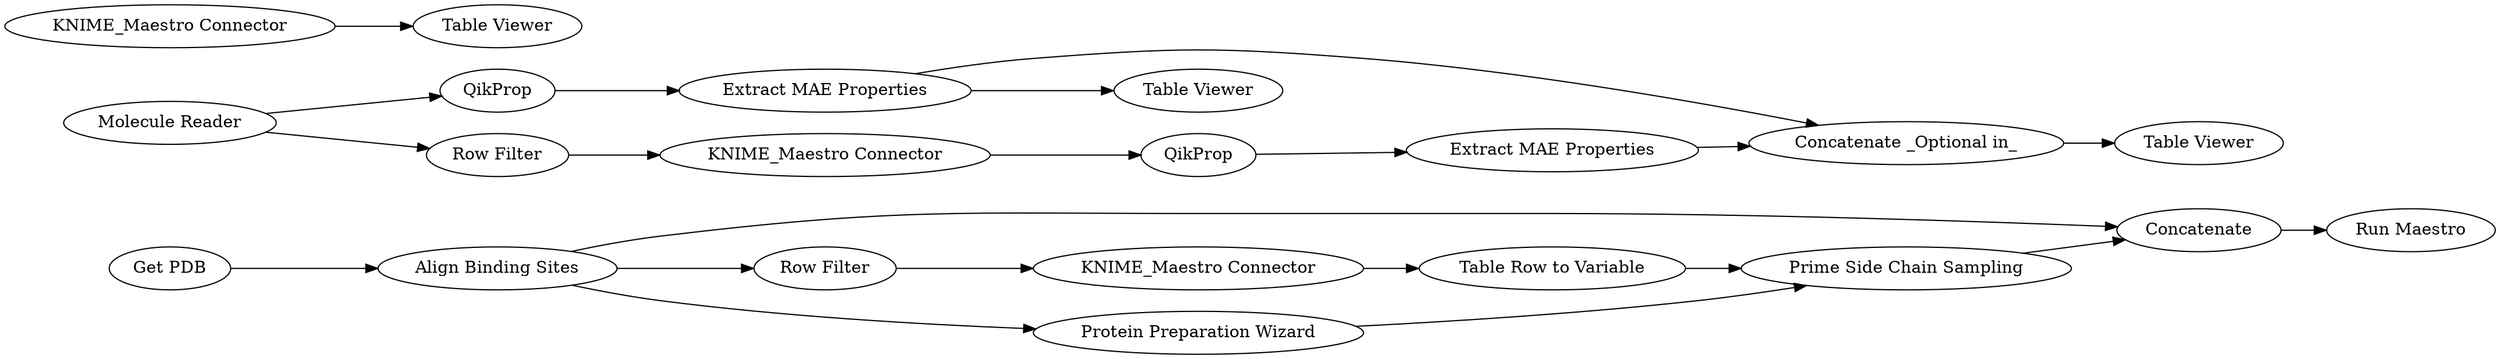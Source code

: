 digraph {
	"-8756266213876726722_8348" [label="KNIME_Maestro Connector"]
	"-8756266213876726722_8337" [label="Concatenate _Optional in_"]
	"-8756266213876726722_8352" [label="Prime Side Chain Sampling"]
	"-8756266213876726722_8347" [label="Table Viewer"]
	"-8756266213876726722_8350" [label=Concatenate]
	"-8756266213876726722_8340" [label="KNIME_Maestro Connector"]
	"-8756266213876726722_8353" [label="Table Row to Variable"]
	"-8756266213876726722_8354" [label="Table Viewer"]
	"-8756266213876726722_8346" [label="Molecule Reader"]
	"-8756266213876726722_8351" [label="Run Maestro"]
	"-8756266213876726722_8349" [label="Row Filter"]
	"-8756266213876726722_28" [label="Align Binding Sites"]
	"-8756266213876726722_8330" [label=QikProp]
	"-8756266213876726722_8332" [label=QikProp]
	"-8756266213876726722_8336" [label="Extract MAE Properties"]
	"-8756266213876726722_8338" [label="Table Viewer"]
	"-8756266213876726722_8334" [label="Row Filter"]
	"-8756266213876726722_8253" [label="Protein Preparation Wizard"]
	"-8756266213876726722_8335" [label="Extract MAE Properties"]
	"-8756266213876726722_8255" [label="Get PDB"]
	"-8756266213876726722_8342" [label="KNIME_Maestro Connector"]
	"-8756266213876726722_8346" -> "-8756266213876726722_8334"
	"-8756266213876726722_8352" -> "-8756266213876726722_8350"
	"-8756266213876726722_8342" -> "-8756266213876726722_8347"
	"-8756266213876726722_8255" -> "-8756266213876726722_28"
	"-8756266213876726722_8350" -> "-8756266213876726722_8351"
	"-8756266213876726722_8335" -> "-8756266213876726722_8337"
	"-8756266213876726722_8253" -> "-8756266213876726722_8352"
	"-8756266213876726722_8337" -> "-8756266213876726722_8338"
	"-8756266213876726722_8346" -> "-8756266213876726722_8330"
	"-8756266213876726722_8330" -> "-8756266213876726722_8335"
	"-8756266213876726722_8349" -> "-8756266213876726722_8348"
	"-8756266213876726722_8353" -> "-8756266213876726722_8352"
	"-8756266213876726722_8332" -> "-8756266213876726722_8336"
	"-8756266213876726722_8335" -> "-8756266213876726722_8354"
	"-8756266213876726722_28" -> "-8756266213876726722_8253"
	"-8756266213876726722_28" -> "-8756266213876726722_8349"
	"-8756266213876726722_8334" -> "-8756266213876726722_8340"
	"-8756266213876726722_28" -> "-8756266213876726722_8350"
	"-8756266213876726722_8348" -> "-8756266213876726722_8353"
	"-8756266213876726722_8340" -> "-8756266213876726722_8332"
	"-8756266213876726722_8336" -> "-8756266213876726722_8337"
	rankdir=LR
}

